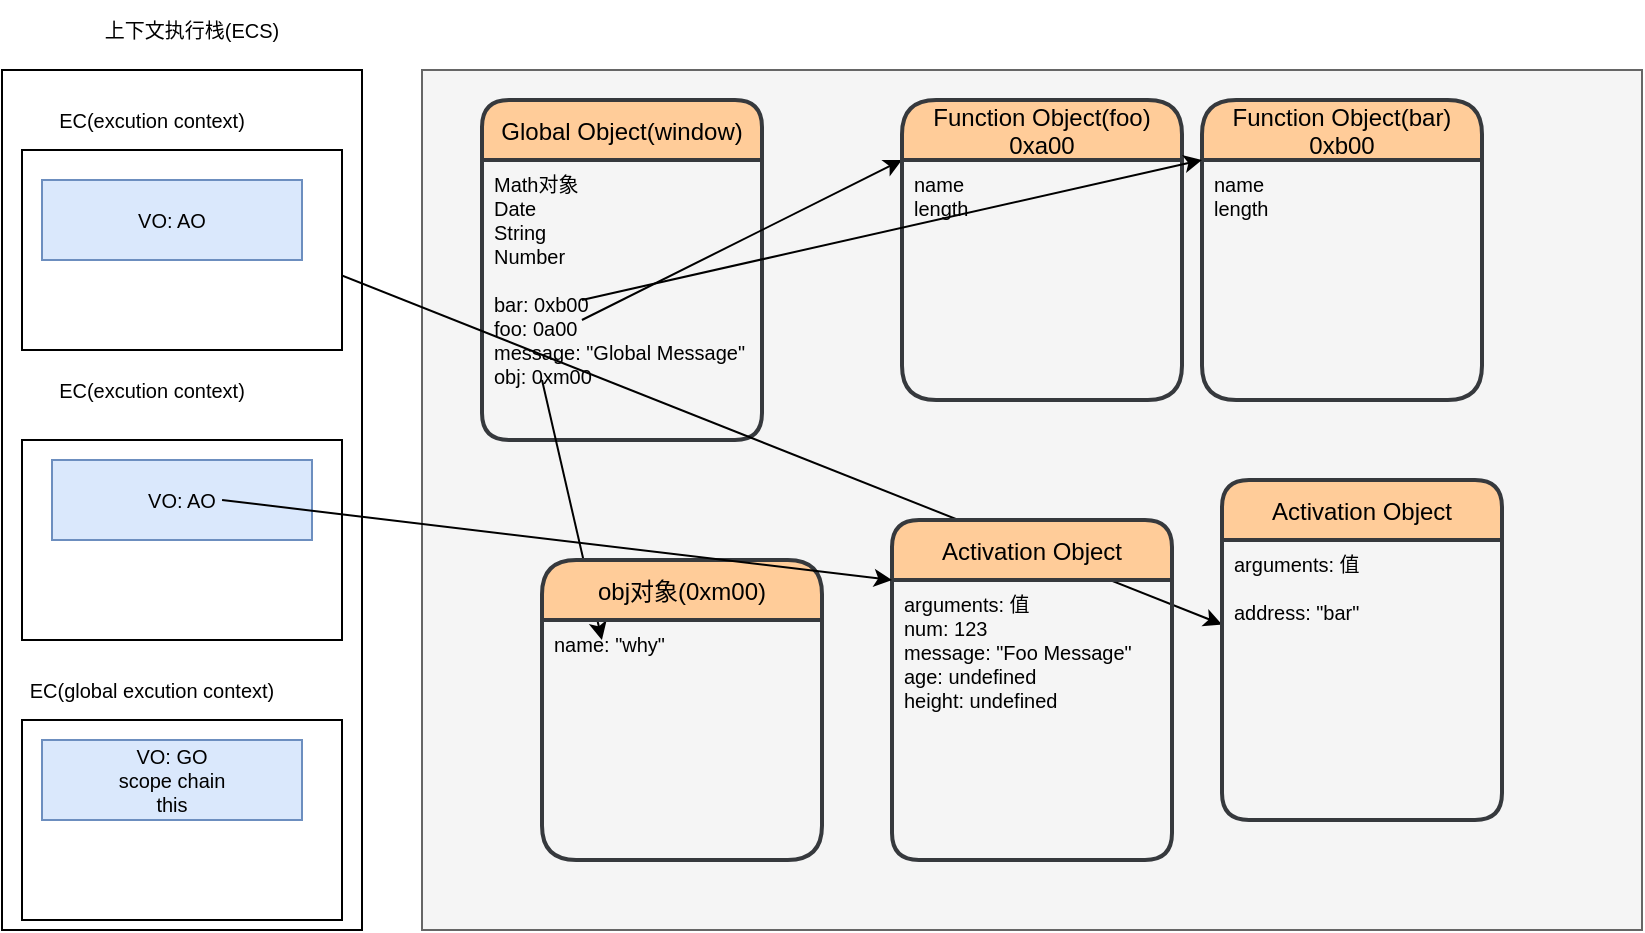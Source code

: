 <mxfile>
    <diagram id="uLGjIXd_daF9JAu25Qmv" name="全局代码执行">
        <mxGraphModel grid="1" gridSize="10" guides="1" tooltips="1" connect="1" arrows="1" page="1" fold="1" pageScale="1" pageWidth="827" pageHeight="1169" math="0" shadow="0">
            <root>
                <mxCell id="0"/>
                <mxCell id="1" parent="0"/>
                <mxCell id="2" value="" style="rounded=0;whiteSpace=wrap;html=1;" parent="1" vertex="1">
                    <mxGeometry x="40" y="155" width="180" height="430" as="geometry"/>
                </mxCell>
                <mxCell id="3" value="" style="rounded=0;whiteSpace=wrap;html=1;fillColor=#f5f5f5;strokeColor=#666666;fontColor=#333333;" parent="1" vertex="1">
                    <mxGeometry x="250" y="155" width="610" height="430" as="geometry"/>
                </mxCell>
                <mxCell id="14" value="Global Object(window)" style="swimlane;childLayout=stackLayout;horizontal=1;startSize=30;horizontalStack=0;rounded=1;fontSize=12;fontStyle=0;strokeWidth=2;resizeParent=0;resizeLast=1;shadow=0;dashed=0;align=center;fillColor=#ffcc99;strokeColor=#36393d;" parent="1" vertex="1">
                    <mxGeometry x="280" y="170" width="140" height="170" as="geometry"/>
                </mxCell>
                <mxCell id="gx-Rf4iDrjvpPQveqZZG-33" value="" style="endArrow=classic;html=1;fontSize=10;entryX=0;entryY=0;entryDx=0;entryDy=0;exitX=0.357;exitY=0.5;exitDx=0;exitDy=0;exitPerimeter=0;" edge="1" parent="14" target="20">
                    <mxGeometry width="50" height="50" relative="1" as="geometry">
                        <mxPoint x="49.98" y="110" as="sourcePoint"/>
                        <mxPoint x="360" y="40" as="targetPoint"/>
                    </mxGeometry>
                </mxCell>
                <mxCell id="gx-Rf4iDrjvpPQveqZZG-36" value="" style="endArrow=classic;html=1;fontSize=10;entryX=0.214;entryY=0.083;entryDx=0;entryDy=0;exitX=0.357;exitY=0.5;exitDx=0;exitDy=0;exitPerimeter=0;entryPerimeter=0;" edge="1" parent="14" target="gx-Rf4iDrjvpPQveqZZG-35">
                    <mxGeometry width="50" height="50" relative="1" as="geometry">
                        <mxPoint x="30" y="140" as="sourcePoint"/>
                        <mxPoint x="190.02" y="60" as="targetPoint"/>
                    </mxGeometry>
                </mxCell>
                <mxCell id="gx-Rf4iDrjvpPQveqZZG-54" value="" style="endArrow=classic;html=1;fontSize=10;exitX=0.357;exitY=0.5;exitDx=0;exitDy=0;exitPerimeter=0;" edge="1" parent="14" target="gx-Rf4iDrjvpPQveqZZG-49">
                    <mxGeometry width="50" height="50" relative="1" as="geometry">
                        <mxPoint x="-140.0" y="60" as="sourcePoint"/>
                        <mxPoint x="170.02" y="-10" as="targetPoint"/>
                    </mxGeometry>
                </mxCell>
                <mxCell id="15" value="Math对象&#10;Date&#10;String&#10;Number&#10;&#10;bar: 0xb00&#10;foo: 0a00&#10;message: &quot;Global Message&quot;&#10;obj: 0xm00" style="align=left;strokeColor=none;fillColor=none;spacingLeft=4;fontSize=10;verticalAlign=top;resizable=0;rotatable=0;part=1;" parent="14" vertex="1">
                    <mxGeometry y="30" width="140" height="140" as="geometry"/>
                </mxCell>
                <mxCell id="16" value="上下文执行栈(ECS)" style="text;html=1;strokeColor=none;fillColor=none;align=center;verticalAlign=middle;whiteSpace=wrap;rounded=0;fontSize=10;" parent="1" vertex="1">
                    <mxGeometry x="90" y="120" width="90" height="30" as="geometry"/>
                </mxCell>
                <mxCell id="17" value="" style="rounded=0;whiteSpace=wrap;html=1;fontSize=10;" parent="1" vertex="1">
                    <mxGeometry x="50" y="480" width="160" height="100" as="geometry"/>
                </mxCell>
                <mxCell id="18" value="EC(global excution context)" style="text;html=1;strokeColor=none;fillColor=none;align=center;verticalAlign=middle;whiteSpace=wrap;rounded=0;fontSize=10;" parent="1" vertex="1">
                    <mxGeometry x="50" y="450" width="130" height="30" as="geometry"/>
                </mxCell>
                <mxCell id="19" value="Function Object(foo)&#10;0xa00" style="swimlane;childLayout=stackLayout;horizontal=1;startSize=30;horizontalStack=0;rounded=1;fontSize=12;fontStyle=0;strokeWidth=2;resizeParent=0;resizeLast=1;shadow=0;dashed=0;align=center;fillColor=#ffcc99;strokeColor=#36393d;arcSize=19;" parent="1" vertex="1">
                    <mxGeometry x="490" y="170" width="140" height="150" as="geometry"/>
                </mxCell>
                <mxCell id="20" value="name&#10;length" style="align=left;strokeColor=none;fillColor=none;spacingLeft=4;fontSize=10;verticalAlign=top;resizable=0;rotatable=0;part=1;" parent="19" vertex="1">
                    <mxGeometry y="30" width="140" height="120" as="geometry"/>
                </mxCell>
                <mxCell id="22" value="VO: GO&lt;br&gt;scope chain&lt;br&gt;this" style="rounded=0;whiteSpace=wrap;html=1;fontSize=10;fillColor=#dae8fc;strokeColor=#6c8ebf;" parent="1" vertex="1">
                    <mxGeometry x="60" y="490" width="130" height="40" as="geometry"/>
                </mxCell>
                <mxCell id="gx-Rf4iDrjvpPQveqZZG-31" value="Function Object(bar)&#10;0xb00" style="swimlane;childLayout=stackLayout;horizontal=1;startSize=30;horizontalStack=0;rounded=1;fontSize=12;fontStyle=0;strokeWidth=2;resizeParent=0;resizeLast=1;shadow=0;dashed=0;align=center;fillColor=#ffcc99;strokeColor=#36393d;arcSize=19;" vertex="1" parent="1">
                    <mxGeometry x="640" y="170" width="140" height="150" as="geometry"/>
                </mxCell>
                <mxCell id="gx-Rf4iDrjvpPQveqZZG-32" value="name&#10;length" style="align=left;strokeColor=none;fillColor=none;spacingLeft=4;fontSize=10;verticalAlign=top;resizable=0;rotatable=0;part=1;" vertex="1" parent="gx-Rf4iDrjvpPQveqZZG-31">
                    <mxGeometry y="30" width="140" height="120" as="geometry"/>
                </mxCell>
                <mxCell id="21" value="" style="endArrow=classic;html=1;fontSize=10;entryX=0;entryY=0;entryDx=0;entryDy=0;exitX=0.357;exitY=0.5;exitDx=0;exitDy=0;exitPerimeter=0;" parent="1" target="gx-Rf4iDrjvpPQveqZZG-32" edge="1" source="15">
                    <mxGeometry width="50" height="50" relative="1" as="geometry">
                        <mxPoint x="330" y="320" as="sourcePoint"/>
                        <mxPoint x="380" y="280" as="targetPoint"/>
                    </mxGeometry>
                </mxCell>
                <mxCell id="gx-Rf4iDrjvpPQveqZZG-34" value="obj对象(0xm00)" style="swimlane;childLayout=stackLayout;horizontal=1;startSize=30;horizontalStack=0;rounded=1;fontSize=12;fontStyle=0;strokeWidth=2;resizeParent=0;resizeLast=1;shadow=0;dashed=0;align=center;fillColor=#ffcc99;strokeColor=#36393d;arcSize=19;" vertex="1" parent="1">
                    <mxGeometry x="310" y="400" width="140" height="150" as="geometry"/>
                </mxCell>
                <mxCell id="gx-Rf4iDrjvpPQveqZZG-35" value="name: &quot;why&quot;" style="align=left;strokeColor=none;fillColor=none;spacingLeft=4;fontSize=10;verticalAlign=top;resizable=0;rotatable=0;part=1;" vertex="1" parent="gx-Rf4iDrjvpPQveqZZG-34">
                    <mxGeometry y="30" width="140" height="120" as="geometry"/>
                </mxCell>
                <mxCell id="gx-Rf4iDrjvpPQveqZZG-37" value="" style="rounded=0;whiteSpace=wrap;html=1;fontSize=10;" vertex="1" parent="1">
                    <mxGeometry x="50" y="340" width="160" height="100" as="geometry"/>
                </mxCell>
                <mxCell id="gx-Rf4iDrjvpPQveqZZG-38" value="EC(excution context)" style="text;html=1;strokeColor=none;fillColor=none;align=center;verticalAlign=middle;whiteSpace=wrap;rounded=0;fontSize=10;" vertex="1" parent="1">
                    <mxGeometry x="50" y="300" width="130" height="30" as="geometry"/>
                </mxCell>
                <mxCell id="gx-Rf4iDrjvpPQveqZZG-39" value="VO: AO" style="rounded=0;whiteSpace=wrap;html=1;fontSize=10;fillColor=#dae8fc;strokeColor=#6c8ebf;" vertex="1" parent="1">
                    <mxGeometry x="65" y="350" width="130" height="40" as="geometry"/>
                </mxCell>
                <mxCell id="gx-Rf4iDrjvpPQveqZZG-40" value="Activation Object" style="swimlane;childLayout=stackLayout;horizontal=1;startSize=30;horizontalStack=0;rounded=1;fontSize=12;fontStyle=0;strokeWidth=2;resizeParent=0;resizeLast=1;shadow=0;dashed=0;align=center;fillColor=#ffcc99;strokeColor=#36393d;" vertex="1" parent="1">
                    <mxGeometry x="485" y="380" width="140" height="170" as="geometry"/>
                </mxCell>
                <mxCell id="gx-Rf4iDrjvpPQveqZZG-43" value="arguments: 值&#10;num: 123&#10;message: &quot;Foo Message&quot;&#10;age: undefined&#10;height: undefined" style="align=left;strokeColor=none;fillColor=none;spacingLeft=4;fontSize=10;verticalAlign=top;resizable=0;rotatable=0;part=1;" vertex="1" parent="gx-Rf4iDrjvpPQveqZZG-40">
                    <mxGeometry y="30" width="140" height="140" as="geometry"/>
                </mxCell>
                <mxCell id="gx-Rf4iDrjvpPQveqZZG-45" value="" style="rounded=0;whiteSpace=wrap;html=1;fontSize=10;" vertex="1" parent="1">
                    <mxGeometry x="50" y="195" width="160" height="100" as="geometry"/>
                </mxCell>
                <mxCell id="gx-Rf4iDrjvpPQveqZZG-46" value="EC(excution context)" style="text;html=1;strokeColor=none;fillColor=none;align=center;verticalAlign=middle;whiteSpace=wrap;rounded=0;fontSize=10;" vertex="1" parent="1">
                    <mxGeometry x="50" y="165" width="130" height="30" as="geometry"/>
                </mxCell>
                <mxCell id="gx-Rf4iDrjvpPQveqZZG-47" value="VO: AO" style="rounded=0;whiteSpace=wrap;html=1;fontSize=10;fillColor=#dae8fc;strokeColor=#6c8ebf;" vertex="1" parent="1">
                    <mxGeometry x="60" y="210" width="130" height="40" as="geometry"/>
                </mxCell>
                <mxCell id="gx-Rf4iDrjvpPQveqZZG-48" value="Activation Object" style="swimlane;childLayout=stackLayout;horizontal=1;startSize=30;horizontalStack=0;rounded=1;fontSize=12;fontStyle=0;strokeWidth=2;resizeParent=0;resizeLast=1;shadow=0;dashed=0;align=center;fillColor=#ffcc99;strokeColor=#36393d;" vertex="1" parent="1">
                    <mxGeometry x="650" y="360" width="140" height="170" as="geometry"/>
                </mxCell>
                <mxCell id="gx-Rf4iDrjvpPQveqZZG-49" value="arguments: 值&#10;&#10;address: &quot;bar&quot;" style="align=left;strokeColor=none;fillColor=none;spacingLeft=4;fontSize=10;verticalAlign=top;resizable=0;rotatable=0;part=1;" vertex="1" parent="gx-Rf4iDrjvpPQveqZZG-48">
                    <mxGeometry y="30" width="140" height="140" as="geometry"/>
                </mxCell>
                <mxCell id="gx-Rf4iDrjvpPQveqZZG-55" value="" style="endArrow=classic;html=1;fontSize=10;entryX=0;entryY=0;entryDx=0;entryDy=0;exitX=0.357;exitY=0.5;exitDx=0;exitDy=0;exitPerimeter=0;" edge="1" parent="1" target="gx-Rf4iDrjvpPQveqZZG-43">
                    <mxGeometry width="50" height="50" relative="1" as="geometry">
                        <mxPoint x="150.04" y="370" as="sourcePoint"/>
                        <mxPoint x="180.0" y="499.96" as="targetPoint"/>
                    </mxGeometry>
                </mxCell>
            </root>
        </mxGraphModel>
    </diagram>
    <diagram name="foo和bar函数执行" id="1zf7SEPcBzML20oVZ_WB">
        <mxGraphModel dx="786" dy="461" grid="1" gridSize="10" guides="1" tooltips="1" connect="1" arrows="1" fold="1" page="1" pageScale="1" pageWidth="827" pageHeight="1169" math="0" shadow="0">
            <root>
                <mxCell id="4qwB7G85vzSFg2tmPYYj-0"/>
                <mxCell id="4qwB7G85vzSFg2tmPYYj-1" parent="4qwB7G85vzSFg2tmPYYj-0"/>
                <mxCell id="4qwB7G85vzSFg2tmPYYj-2" value="" style="rounded=0;whiteSpace=wrap;html=1;" vertex="1" parent="4qwB7G85vzSFg2tmPYYj-1">
                    <mxGeometry x="40" y="155" width="180" height="430" as="geometry"/>
                </mxCell>
                <mxCell id="4qwB7G85vzSFg2tmPYYj-3" value="" style="rounded=0;whiteSpace=wrap;html=1;fillColor=#f5f5f5;strokeColor=#666666;fontColor=#333333;" vertex="1" parent="4qwB7G85vzSFg2tmPYYj-1">
                    <mxGeometry x="250" y="155" width="610" height="430" as="geometry"/>
                </mxCell>
                <mxCell id="4qwB7G85vzSFg2tmPYYj-4" value="Global Object(window)" style="swimlane;childLayout=stackLayout;horizontal=1;startSize=30;horizontalStack=0;rounded=1;fontSize=12;fontStyle=0;strokeWidth=2;resizeParent=0;resizeLast=1;shadow=0;dashed=0;align=center;fillColor=#ffcc99;strokeColor=#36393d;" vertex="1" parent="4qwB7G85vzSFg2tmPYYj-1">
                    <mxGeometry x="280" y="170" width="140" height="170" as="geometry"/>
                </mxCell>
                <mxCell id="4qwB7G85vzSFg2tmPYYj-5" value="" style="endArrow=classic;html=1;fontSize=10;entryX=0;entryY=0;entryDx=0;entryDy=0;exitX=0.357;exitY=0.5;exitDx=0;exitDy=0;exitPerimeter=0;" edge="1" parent="4qwB7G85vzSFg2tmPYYj-4" target="4qwB7G85vzSFg2tmPYYj-13">
                    <mxGeometry width="50" height="50" relative="1" as="geometry">
                        <mxPoint x="49.98" y="110" as="sourcePoint"/>
                        <mxPoint x="360" y="40" as="targetPoint"/>
                    </mxGeometry>
                </mxCell>
                <mxCell id="4qwB7G85vzSFg2tmPYYj-6" value="" style="endArrow=classic;html=1;fontSize=10;entryX=0.214;entryY=0.083;entryDx=0;entryDy=0;exitX=0.357;exitY=0.5;exitDx=0;exitDy=0;exitPerimeter=0;entryPerimeter=0;" edge="1" parent="4qwB7G85vzSFg2tmPYYj-4" target="4qwB7G85vzSFg2tmPYYj-19">
                    <mxGeometry width="50" height="50" relative="1" as="geometry">
                        <mxPoint x="30" y="140" as="sourcePoint"/>
                        <mxPoint x="190.02" y="60" as="targetPoint"/>
                    </mxGeometry>
                </mxCell>
                <mxCell id="4qwB7G85vzSFg2tmPYYj-7" value="" style="endArrow=classic;html=1;fontSize=10;exitX=0.357;exitY=0.5;exitDx=0;exitDy=0;exitPerimeter=0;" edge="1" parent="4qwB7G85vzSFg2tmPYYj-4" target="4qwB7G85vzSFg2tmPYYj-29">
                    <mxGeometry width="50" height="50" relative="1" as="geometry">
                        <mxPoint x="-140.0" y="60" as="sourcePoint"/>
                        <mxPoint x="170.02" y="-10" as="targetPoint"/>
                    </mxGeometry>
                </mxCell>
                <mxCell id="4qwB7G85vzSFg2tmPYYj-8" value="Math对象&#10;Date&#10;String&#10;Number&#10;&#10;bar: 0xb00&#10;foo: 0a00&#10;message: &quot;Global Message&quot;&#10;obj: 0xm00" style="align=left;strokeColor=none;fillColor=none;spacingLeft=4;fontSize=10;verticalAlign=top;resizable=0;rotatable=0;part=1;" vertex="1" parent="4qwB7G85vzSFg2tmPYYj-4">
                    <mxGeometry y="30" width="140" height="140" as="geometry"/>
                </mxCell>
                <mxCell id="4qwB7G85vzSFg2tmPYYj-9" value="上下文执行栈(ECS)" style="text;html=1;strokeColor=none;fillColor=none;align=center;verticalAlign=middle;whiteSpace=wrap;rounded=0;fontSize=10;" vertex="1" parent="4qwB7G85vzSFg2tmPYYj-1">
                    <mxGeometry x="90" y="120" width="90" height="30" as="geometry"/>
                </mxCell>
                <mxCell id="4qwB7G85vzSFg2tmPYYj-10" value="" style="rounded=0;whiteSpace=wrap;html=1;fontSize=10;" vertex="1" parent="4qwB7G85vzSFg2tmPYYj-1">
                    <mxGeometry x="50" y="480" width="160" height="100" as="geometry"/>
                </mxCell>
                <mxCell id="4qwB7G85vzSFg2tmPYYj-11" value="EC(global excution context)" style="text;html=1;strokeColor=none;fillColor=none;align=center;verticalAlign=middle;whiteSpace=wrap;rounded=0;fontSize=10;" vertex="1" parent="4qwB7G85vzSFg2tmPYYj-1">
                    <mxGeometry x="50" y="450" width="130" height="30" as="geometry"/>
                </mxCell>
                <mxCell id="4qwB7G85vzSFg2tmPYYj-12" value="Function Object(foo)&#10;0xa00" style="swimlane;childLayout=stackLayout;horizontal=1;startSize=30;horizontalStack=0;rounded=1;fontSize=12;fontStyle=0;strokeWidth=2;resizeParent=0;resizeLast=1;shadow=0;dashed=0;align=center;fillColor=#ffcc99;strokeColor=#36393d;arcSize=19;" vertex="1" parent="4qwB7G85vzSFg2tmPYYj-1">
                    <mxGeometry x="490" y="170" width="140" height="150" as="geometry"/>
                </mxCell>
                <mxCell id="4qwB7G85vzSFg2tmPYYj-13" value="name&#10;length" style="align=left;strokeColor=none;fillColor=none;spacingLeft=4;fontSize=10;verticalAlign=top;resizable=0;rotatable=0;part=1;" vertex="1" parent="4qwB7G85vzSFg2tmPYYj-12">
                    <mxGeometry y="30" width="140" height="120" as="geometry"/>
                </mxCell>
                <mxCell id="4qwB7G85vzSFg2tmPYYj-14" value="VO: GO&lt;br&gt;scope chain&lt;br&gt;this" style="rounded=0;whiteSpace=wrap;html=1;fontSize=10;fillColor=#dae8fc;strokeColor=#6c8ebf;" vertex="1" parent="4qwB7G85vzSFg2tmPYYj-1">
                    <mxGeometry x="60" y="490" width="130" height="40" as="geometry"/>
                </mxCell>
                <mxCell id="4qwB7G85vzSFg2tmPYYj-15" value="Function Object(bar)&#10;0xb00" style="swimlane;childLayout=stackLayout;horizontal=1;startSize=30;horizontalStack=0;rounded=1;fontSize=12;fontStyle=0;strokeWidth=2;resizeParent=0;resizeLast=1;shadow=0;dashed=0;align=center;fillColor=#ffcc99;strokeColor=#36393d;arcSize=19;" vertex="1" parent="4qwB7G85vzSFg2tmPYYj-1">
                    <mxGeometry x="640" y="170" width="140" height="150" as="geometry"/>
                </mxCell>
                <mxCell id="4qwB7G85vzSFg2tmPYYj-16" value="name&#10;length" style="align=left;strokeColor=none;fillColor=none;spacingLeft=4;fontSize=10;verticalAlign=top;resizable=0;rotatable=0;part=1;" vertex="1" parent="4qwB7G85vzSFg2tmPYYj-15">
                    <mxGeometry y="30" width="140" height="120" as="geometry"/>
                </mxCell>
                <mxCell id="4qwB7G85vzSFg2tmPYYj-17" value="" style="endArrow=classic;html=1;fontSize=10;entryX=0;entryY=0;entryDx=0;entryDy=0;exitX=0.357;exitY=0.5;exitDx=0;exitDy=0;exitPerimeter=0;" edge="1" parent="4qwB7G85vzSFg2tmPYYj-1" source="4qwB7G85vzSFg2tmPYYj-8" target="4qwB7G85vzSFg2tmPYYj-16">
                    <mxGeometry width="50" height="50" relative="1" as="geometry">
                        <mxPoint x="330" y="320" as="sourcePoint"/>
                        <mxPoint x="380" y="280" as="targetPoint"/>
                    </mxGeometry>
                </mxCell>
                <mxCell id="4qwB7G85vzSFg2tmPYYj-18" value="obj对象(0xm00)" style="swimlane;childLayout=stackLayout;horizontal=1;startSize=30;horizontalStack=0;rounded=1;fontSize=12;fontStyle=0;strokeWidth=2;resizeParent=0;resizeLast=1;shadow=0;dashed=0;align=center;fillColor=#ffcc99;strokeColor=#36393d;arcSize=19;" vertex="1" parent="4qwB7G85vzSFg2tmPYYj-1">
                    <mxGeometry x="310" y="400" width="140" height="150" as="geometry"/>
                </mxCell>
                <mxCell id="4qwB7G85vzSFg2tmPYYj-19" value="name: &quot;why&quot;" style="align=left;strokeColor=none;fillColor=none;spacingLeft=4;fontSize=10;verticalAlign=top;resizable=0;rotatable=0;part=1;" vertex="1" parent="4qwB7G85vzSFg2tmPYYj-18">
                    <mxGeometry y="30" width="140" height="120" as="geometry"/>
                </mxCell>
                <mxCell id="4qwB7G85vzSFg2tmPYYj-20" value="" style="rounded=0;whiteSpace=wrap;html=1;fontSize=10;" vertex="1" parent="4qwB7G85vzSFg2tmPYYj-1">
                    <mxGeometry x="50" y="340" width="160" height="100" as="geometry"/>
                </mxCell>
                <mxCell id="4qwB7G85vzSFg2tmPYYj-21" value="EC(excution context)" style="text;html=1;strokeColor=none;fillColor=none;align=center;verticalAlign=middle;whiteSpace=wrap;rounded=0;fontSize=10;" vertex="1" parent="4qwB7G85vzSFg2tmPYYj-1">
                    <mxGeometry x="50" y="300" width="130" height="30" as="geometry"/>
                </mxCell>
                <mxCell id="4qwB7G85vzSFg2tmPYYj-22" value="VO: AO" style="rounded=0;whiteSpace=wrap;html=1;fontSize=10;fillColor=#dae8fc;strokeColor=#6c8ebf;" vertex="1" parent="4qwB7G85vzSFg2tmPYYj-1">
                    <mxGeometry x="65" y="350" width="130" height="40" as="geometry"/>
                </mxCell>
                <mxCell id="4qwB7G85vzSFg2tmPYYj-23" value="Activation Object" style="swimlane;childLayout=stackLayout;horizontal=1;startSize=30;horizontalStack=0;rounded=1;fontSize=12;fontStyle=0;strokeWidth=2;resizeParent=0;resizeLast=1;shadow=0;dashed=0;align=center;fillColor=#ffcc99;strokeColor=#36393d;" vertex="1" parent="4qwB7G85vzSFg2tmPYYj-1">
                    <mxGeometry x="485" y="380" width="140" height="170" as="geometry"/>
                </mxCell>
                <mxCell id="4qwB7G85vzSFg2tmPYYj-24" value="arguments: 值&#10;num: 123&#10;message: &quot;Foo Message&quot;&#10;age: undefined&#10;height: undefined" style="align=left;strokeColor=none;fillColor=none;spacingLeft=4;fontSize=10;verticalAlign=top;resizable=0;rotatable=0;part=1;" vertex="1" parent="4qwB7G85vzSFg2tmPYYj-23">
                    <mxGeometry y="30" width="140" height="140" as="geometry"/>
                </mxCell>
                <mxCell id="4qwB7G85vzSFg2tmPYYj-25" value="" style="rounded=0;whiteSpace=wrap;html=1;fontSize=10;" vertex="1" parent="4qwB7G85vzSFg2tmPYYj-1">
                    <mxGeometry x="50" y="195" width="160" height="100" as="geometry"/>
                </mxCell>
                <mxCell id="4qwB7G85vzSFg2tmPYYj-26" value="EC(excution context)" style="text;html=1;strokeColor=none;fillColor=none;align=center;verticalAlign=middle;whiteSpace=wrap;rounded=0;fontSize=10;" vertex="1" parent="4qwB7G85vzSFg2tmPYYj-1">
                    <mxGeometry x="50" y="165" width="130" height="30" as="geometry"/>
                </mxCell>
                <mxCell id="4qwB7G85vzSFg2tmPYYj-27" value="VO: AO" style="rounded=0;whiteSpace=wrap;html=1;fontSize=10;fillColor=#dae8fc;strokeColor=#6c8ebf;" vertex="1" parent="4qwB7G85vzSFg2tmPYYj-1">
                    <mxGeometry x="60" y="210" width="130" height="40" as="geometry"/>
                </mxCell>
                <mxCell id="4qwB7G85vzSFg2tmPYYj-28" value="Activation Object" style="swimlane;childLayout=stackLayout;horizontal=1;startSize=30;horizontalStack=0;rounded=1;fontSize=12;fontStyle=0;strokeWidth=2;resizeParent=0;resizeLast=1;shadow=0;dashed=0;align=center;fillColor=#ffcc99;strokeColor=#36393d;" vertex="1" parent="4qwB7G85vzSFg2tmPYYj-1">
                    <mxGeometry x="650" y="360" width="140" height="170" as="geometry"/>
                </mxCell>
                <mxCell id="4qwB7G85vzSFg2tmPYYj-29" value="arguments: 值&#10;&#10;address: &quot;bar&quot;" style="align=left;strokeColor=none;fillColor=none;spacingLeft=4;fontSize=10;verticalAlign=top;resizable=0;rotatable=0;part=1;" vertex="1" parent="4qwB7G85vzSFg2tmPYYj-28">
                    <mxGeometry y="30" width="140" height="140" as="geometry"/>
                </mxCell>
                <mxCell id="4qwB7G85vzSFg2tmPYYj-30" value="" style="endArrow=classic;html=1;fontSize=10;entryX=0;entryY=0;entryDx=0;entryDy=0;exitX=0.357;exitY=0.5;exitDx=0;exitDy=0;exitPerimeter=0;" edge="1" parent="4qwB7G85vzSFg2tmPYYj-1" target="4qwB7G85vzSFg2tmPYYj-24">
                    <mxGeometry width="50" height="50" relative="1" as="geometry">
                        <mxPoint x="150.04" y="370" as="sourcePoint"/>
                        <mxPoint x="180.0" y="499.96" as="targetPoint"/>
                    </mxGeometry>
                </mxCell>
            </root>
        </mxGraphModel>
    </diagram>
    <diagram name="bar函数执行完毕" id="uS76LM7H7MicLq6arv8R">
        <mxGraphModel dx="786" dy="461" grid="1" gridSize="10" guides="1" tooltips="1" connect="1" arrows="1" fold="1" page="1" pageScale="1" pageWidth="827" pageHeight="1169" math="0" shadow="0">
            <root>
                <mxCell id="sPTVmAW_NPI4J9hnepfP-0"/>
                <mxCell id="sPTVmAW_NPI4J9hnepfP-1" parent="sPTVmAW_NPI4J9hnepfP-0"/>
                <mxCell id="sPTVmAW_NPI4J9hnepfP-2" value="" style="rounded=0;whiteSpace=wrap;html=1;" vertex="1" parent="sPTVmAW_NPI4J9hnepfP-1">
                    <mxGeometry x="40" y="155" width="180" height="430" as="geometry"/>
                </mxCell>
                <mxCell id="sPTVmAW_NPI4J9hnepfP-3" value="" style="rounded=0;whiteSpace=wrap;html=1;fillColor=#f5f5f5;strokeColor=#666666;fontColor=#333333;" vertex="1" parent="sPTVmAW_NPI4J9hnepfP-1">
                    <mxGeometry x="250" y="155" width="610" height="430" as="geometry"/>
                </mxCell>
                <mxCell id="sPTVmAW_NPI4J9hnepfP-4" value="Global Object(window)" style="swimlane;childLayout=stackLayout;horizontal=1;startSize=30;horizontalStack=0;rounded=1;fontSize=12;fontStyle=0;strokeWidth=2;resizeParent=0;resizeLast=1;shadow=0;dashed=0;align=center;fillColor=#ffcc99;strokeColor=#36393d;" vertex="1" parent="sPTVmAW_NPI4J9hnepfP-1">
                    <mxGeometry x="280" y="170" width="140" height="170" as="geometry"/>
                </mxCell>
                <mxCell id="sPTVmAW_NPI4J9hnepfP-5" value="" style="endArrow=classic;html=1;fontSize=10;entryX=0;entryY=0;entryDx=0;entryDy=0;exitX=0.357;exitY=0.5;exitDx=0;exitDy=0;exitPerimeter=0;" edge="1" parent="sPTVmAW_NPI4J9hnepfP-4" target="sPTVmAW_NPI4J9hnepfP-13">
                    <mxGeometry width="50" height="50" relative="1" as="geometry">
                        <mxPoint x="49.98" y="110" as="sourcePoint"/>
                        <mxPoint x="360" y="40" as="targetPoint"/>
                    </mxGeometry>
                </mxCell>
                <mxCell id="sPTVmAW_NPI4J9hnepfP-6" value="" style="endArrow=classic;html=1;fontSize=10;entryX=0.214;entryY=0.083;entryDx=0;entryDy=0;exitX=0.357;exitY=0.5;exitDx=0;exitDy=0;exitPerimeter=0;entryPerimeter=0;" edge="1" parent="sPTVmAW_NPI4J9hnepfP-4" target="sPTVmAW_NPI4J9hnepfP-19">
                    <mxGeometry width="50" height="50" relative="1" as="geometry">
                        <mxPoint x="30" y="140" as="sourcePoint"/>
                        <mxPoint x="190.02" y="60" as="targetPoint"/>
                    </mxGeometry>
                </mxCell>
                <mxCell id="sPTVmAW_NPI4J9hnepfP-8" value="Math对象&#10;Date&#10;String&#10;Number&#10;&#10;bar: 0xb00&#10;foo: 0a00&#10;message: &quot;Global Message&quot;&#10;obj: 0xm00" style="align=left;strokeColor=none;fillColor=none;spacingLeft=4;fontSize=10;verticalAlign=top;resizable=0;rotatable=0;part=1;" vertex="1" parent="sPTVmAW_NPI4J9hnepfP-4">
                    <mxGeometry y="30" width="140" height="140" as="geometry"/>
                </mxCell>
                <mxCell id="sPTVmAW_NPI4J9hnepfP-9" value="上下文执行栈(ECS)" style="text;html=1;strokeColor=none;fillColor=none;align=center;verticalAlign=middle;whiteSpace=wrap;rounded=0;fontSize=10;" vertex="1" parent="sPTVmAW_NPI4J9hnepfP-1">
                    <mxGeometry x="90" y="120" width="90" height="30" as="geometry"/>
                </mxCell>
                <mxCell id="sPTVmAW_NPI4J9hnepfP-10" value="" style="rounded=0;whiteSpace=wrap;html=1;fontSize=10;" vertex="1" parent="sPTVmAW_NPI4J9hnepfP-1">
                    <mxGeometry x="50" y="480" width="160" height="100" as="geometry"/>
                </mxCell>
                <mxCell id="sPTVmAW_NPI4J9hnepfP-11" value="EC(global excution context)" style="text;html=1;strokeColor=none;fillColor=none;align=center;verticalAlign=middle;whiteSpace=wrap;rounded=0;fontSize=10;" vertex="1" parent="sPTVmAW_NPI4J9hnepfP-1">
                    <mxGeometry x="50" y="450" width="130" height="30" as="geometry"/>
                </mxCell>
                <mxCell id="sPTVmAW_NPI4J9hnepfP-12" value="Function Object(foo)&#10;0xa00" style="swimlane;childLayout=stackLayout;horizontal=1;startSize=30;horizontalStack=0;rounded=1;fontSize=12;fontStyle=0;strokeWidth=2;resizeParent=0;resizeLast=1;shadow=0;dashed=0;align=center;fillColor=#ffcc99;strokeColor=#36393d;arcSize=19;" vertex="1" parent="sPTVmAW_NPI4J9hnepfP-1">
                    <mxGeometry x="490" y="170" width="140" height="150" as="geometry"/>
                </mxCell>
                <mxCell id="sPTVmAW_NPI4J9hnepfP-13" value="name&#10;length" style="align=left;strokeColor=none;fillColor=none;spacingLeft=4;fontSize=10;verticalAlign=top;resizable=0;rotatable=0;part=1;" vertex="1" parent="sPTVmAW_NPI4J9hnepfP-12">
                    <mxGeometry y="30" width="140" height="120" as="geometry"/>
                </mxCell>
                <mxCell id="sPTVmAW_NPI4J9hnepfP-14" value="VO: GO&lt;br&gt;scope chain&lt;br&gt;this" style="rounded=0;whiteSpace=wrap;html=1;fontSize=10;fillColor=#dae8fc;strokeColor=#6c8ebf;" vertex="1" parent="sPTVmAW_NPI4J9hnepfP-1">
                    <mxGeometry x="60" y="490" width="130" height="40" as="geometry"/>
                </mxCell>
                <mxCell id="sPTVmAW_NPI4J9hnepfP-15" value="Function Object(bar)&#10;0xb00" style="swimlane;childLayout=stackLayout;horizontal=1;startSize=30;horizontalStack=0;rounded=1;fontSize=12;fontStyle=0;strokeWidth=2;resizeParent=0;resizeLast=1;shadow=0;dashed=0;align=center;fillColor=#ffcc99;strokeColor=#36393d;arcSize=19;" vertex="1" parent="sPTVmAW_NPI4J9hnepfP-1">
                    <mxGeometry x="640" y="170" width="140" height="150" as="geometry"/>
                </mxCell>
                <mxCell id="sPTVmAW_NPI4J9hnepfP-16" value="name&#10;length" style="align=left;strokeColor=none;fillColor=none;spacingLeft=4;fontSize=10;verticalAlign=top;resizable=0;rotatable=0;part=1;" vertex="1" parent="sPTVmAW_NPI4J9hnepfP-15">
                    <mxGeometry y="30" width="140" height="120" as="geometry"/>
                </mxCell>
                <mxCell id="sPTVmAW_NPI4J9hnepfP-17" value="" style="endArrow=classic;html=1;fontSize=10;entryX=0;entryY=0;entryDx=0;entryDy=0;exitX=0.357;exitY=0.5;exitDx=0;exitDy=0;exitPerimeter=0;" edge="1" parent="sPTVmAW_NPI4J9hnepfP-1" source="sPTVmAW_NPI4J9hnepfP-8" target="sPTVmAW_NPI4J9hnepfP-16">
                    <mxGeometry width="50" height="50" relative="1" as="geometry">
                        <mxPoint x="330" y="320" as="sourcePoint"/>
                        <mxPoint x="380" y="280" as="targetPoint"/>
                    </mxGeometry>
                </mxCell>
                <mxCell id="sPTVmAW_NPI4J9hnepfP-18" value="obj对象(0xm00)" style="swimlane;childLayout=stackLayout;horizontal=1;startSize=30;horizontalStack=0;rounded=1;fontSize=12;fontStyle=0;strokeWidth=2;resizeParent=0;resizeLast=1;shadow=0;dashed=0;align=center;fillColor=#ffcc99;strokeColor=#36393d;arcSize=19;" vertex="1" parent="sPTVmAW_NPI4J9hnepfP-1">
                    <mxGeometry x="310" y="400" width="140" height="150" as="geometry"/>
                </mxCell>
                <mxCell id="sPTVmAW_NPI4J9hnepfP-19" value="name: &quot;why&quot;" style="align=left;strokeColor=none;fillColor=none;spacingLeft=4;fontSize=10;verticalAlign=top;resizable=0;rotatable=0;part=1;" vertex="1" parent="sPTVmAW_NPI4J9hnepfP-18">
                    <mxGeometry y="30" width="140" height="120" as="geometry"/>
                </mxCell>
                <mxCell id="sPTVmAW_NPI4J9hnepfP-20" value="" style="rounded=0;whiteSpace=wrap;html=1;fontSize=10;" vertex="1" parent="sPTVmAW_NPI4J9hnepfP-1">
                    <mxGeometry x="50" y="340" width="160" height="100" as="geometry"/>
                </mxCell>
                <mxCell id="sPTVmAW_NPI4J9hnepfP-21" value="EC(foo excution context)" style="text;html=1;strokeColor=none;fillColor=none;align=center;verticalAlign=middle;whiteSpace=wrap;rounded=0;fontSize=10;" vertex="1" parent="sPTVmAW_NPI4J9hnepfP-1">
                    <mxGeometry x="50" y="300" width="130" height="30" as="geometry"/>
                </mxCell>
                <mxCell id="sPTVmAW_NPI4J9hnepfP-22" value="VO: AO" style="rounded=0;whiteSpace=wrap;html=1;fontSize=10;fillColor=#dae8fc;strokeColor=#6c8ebf;" vertex="1" parent="sPTVmAW_NPI4J9hnepfP-1">
                    <mxGeometry x="65" y="350" width="130" height="40" as="geometry"/>
                </mxCell>
                <mxCell id="sPTVmAW_NPI4J9hnepfP-23" value="Activation Object" style="swimlane;childLayout=stackLayout;horizontal=1;startSize=30;horizontalStack=0;rounded=1;fontSize=12;fontStyle=0;strokeWidth=2;resizeParent=0;resizeLast=1;shadow=0;dashed=0;align=center;fillColor=#ffcc99;strokeColor=#36393d;" vertex="1" parent="sPTVmAW_NPI4J9hnepfP-1">
                    <mxGeometry x="485" y="380" width="140" height="170" as="geometry"/>
                </mxCell>
                <mxCell id="sPTVmAW_NPI4J9hnepfP-24" value="arguments: 值&#10;num: 123&#10;message: &quot;Foo Message&quot;&#10;age: 18&#10;height: 1.88" style="align=left;strokeColor=none;fillColor=none;spacingLeft=4;fontSize=10;verticalAlign=top;resizable=0;rotatable=0;part=1;" vertex="1" parent="sPTVmAW_NPI4J9hnepfP-23">
                    <mxGeometry y="30" width="140" height="140" as="geometry"/>
                </mxCell>
                <mxCell id="sPTVmAW_NPI4J9hnepfP-28" value="Activation Object" style="swimlane;childLayout=stackLayout;horizontal=1;startSize=30;horizontalStack=0;rounded=1;fontSize=12;fontStyle=0;strokeWidth=2;resizeParent=0;resizeLast=1;shadow=0;dashed=0;align=center;fillColor=#ffcc99;strokeColor=#36393d;" vertex="1" parent="sPTVmAW_NPI4J9hnepfP-1">
                    <mxGeometry x="650" y="360" width="140" height="170" as="geometry"/>
                </mxCell>
                <mxCell id="sPTVmAW_NPI4J9hnepfP-29" value="arguments: 值&#10;&#10;address: &quot;bar&quot;" style="align=left;strokeColor=none;fillColor=none;spacingLeft=4;fontSize=10;verticalAlign=top;resizable=0;rotatable=0;part=1;" vertex="1" parent="sPTVmAW_NPI4J9hnepfP-28">
                    <mxGeometry y="30" width="140" height="140" as="geometry"/>
                </mxCell>
                <mxCell id="sPTVmAW_NPI4J9hnepfP-30" value="" style="endArrow=classic;html=1;fontSize=10;entryX=0;entryY=0;entryDx=0;entryDy=0;exitX=0.357;exitY=0.5;exitDx=0;exitDy=0;exitPerimeter=0;" edge="1" parent="sPTVmAW_NPI4J9hnepfP-1" target="sPTVmAW_NPI4J9hnepfP-24">
                    <mxGeometry width="50" height="50" relative="1" as="geometry">
                        <mxPoint x="150.04" y="370" as="sourcePoint"/>
                        <mxPoint x="180.0" y="499.96" as="targetPoint"/>
                    </mxGeometry>
                </mxCell>
            </root>
        </mxGraphModel>
    </diagram>
    <diagram name="foo函数执行完毕" id="dYVV6i_eIkaPwDrnvZEN">
        <mxGraphModel dx="786" dy="461" grid="1" gridSize="10" guides="1" tooltips="1" connect="1" arrows="1" fold="1" page="1" pageScale="1" pageWidth="827" pageHeight="1169" math="0" shadow="0">
            <root>
                <mxCell id="038tPi5hIB5sGGSexOw8-0"/>
                <mxCell id="038tPi5hIB5sGGSexOw8-1" parent="038tPi5hIB5sGGSexOw8-0"/>
                <mxCell id="038tPi5hIB5sGGSexOw8-2" value="" style="rounded=0;whiteSpace=wrap;html=1;" vertex="1" parent="038tPi5hIB5sGGSexOw8-1">
                    <mxGeometry x="40" y="155" width="180" height="430" as="geometry"/>
                </mxCell>
                <mxCell id="038tPi5hIB5sGGSexOw8-3" value="" style="rounded=0;whiteSpace=wrap;html=1;fillColor=#f5f5f5;strokeColor=#666666;fontColor=#333333;" vertex="1" parent="038tPi5hIB5sGGSexOw8-1">
                    <mxGeometry x="250" y="155" width="610" height="430" as="geometry"/>
                </mxCell>
                <mxCell id="038tPi5hIB5sGGSexOw8-4" value="Global Object(window)" style="swimlane;childLayout=stackLayout;horizontal=1;startSize=30;horizontalStack=0;rounded=1;fontSize=12;fontStyle=0;strokeWidth=2;resizeParent=0;resizeLast=1;shadow=0;dashed=0;align=center;fillColor=#ffcc99;strokeColor=#36393d;" vertex="1" parent="038tPi5hIB5sGGSexOw8-1">
                    <mxGeometry x="280" y="170" width="140" height="170" as="geometry"/>
                </mxCell>
                <mxCell id="038tPi5hIB5sGGSexOw8-5" value="" style="endArrow=classic;html=1;fontSize=10;entryX=0;entryY=0;entryDx=0;entryDy=0;exitX=0.357;exitY=0.5;exitDx=0;exitDy=0;exitPerimeter=0;" edge="1" parent="038tPi5hIB5sGGSexOw8-4" target="038tPi5hIB5sGGSexOw8-12">
                    <mxGeometry width="50" height="50" relative="1" as="geometry">
                        <mxPoint x="49.98" y="110" as="sourcePoint"/>
                        <mxPoint x="360" y="40" as="targetPoint"/>
                    </mxGeometry>
                </mxCell>
                <mxCell id="038tPi5hIB5sGGSexOw8-6" value="" style="endArrow=classic;html=1;fontSize=10;entryX=0.214;entryY=0.083;entryDx=0;entryDy=0;exitX=0.357;exitY=0.5;exitDx=0;exitDy=0;exitPerimeter=0;entryPerimeter=0;" edge="1" parent="038tPi5hIB5sGGSexOw8-4" target="038tPi5hIB5sGGSexOw8-18">
                    <mxGeometry width="50" height="50" relative="1" as="geometry">
                        <mxPoint x="30" y="140" as="sourcePoint"/>
                        <mxPoint x="190.02" y="60" as="targetPoint"/>
                    </mxGeometry>
                </mxCell>
                <mxCell id="038tPi5hIB5sGGSexOw8-7" value="Math对象&#10;Date&#10;String&#10;Number&#10;&#10;bar: 0xb00&#10;foo: 0a00&#10;message: &quot;Global Message&quot;&#10;obj: 0xm00" style="align=left;strokeColor=none;fillColor=none;spacingLeft=4;fontSize=10;verticalAlign=top;resizable=0;rotatable=0;part=1;" vertex="1" parent="038tPi5hIB5sGGSexOw8-4">
                    <mxGeometry y="30" width="140" height="140" as="geometry"/>
                </mxCell>
                <mxCell id="038tPi5hIB5sGGSexOw8-8" value="上下文执行栈(ECS)" style="text;html=1;strokeColor=none;fillColor=none;align=center;verticalAlign=middle;whiteSpace=wrap;rounded=0;fontSize=10;" vertex="1" parent="038tPi5hIB5sGGSexOw8-1">
                    <mxGeometry x="90" y="120" width="90" height="30" as="geometry"/>
                </mxCell>
                <mxCell id="038tPi5hIB5sGGSexOw8-9" value="" style="rounded=0;whiteSpace=wrap;html=1;fontSize=10;" vertex="1" parent="038tPi5hIB5sGGSexOw8-1">
                    <mxGeometry x="50" y="480" width="160" height="100" as="geometry"/>
                </mxCell>
                <mxCell id="038tPi5hIB5sGGSexOw8-10" value="EC(global excution context)" style="text;html=1;strokeColor=none;fillColor=none;align=center;verticalAlign=middle;whiteSpace=wrap;rounded=0;fontSize=10;" vertex="1" parent="038tPi5hIB5sGGSexOw8-1">
                    <mxGeometry x="50" y="450" width="130" height="30" as="geometry"/>
                </mxCell>
                <mxCell id="038tPi5hIB5sGGSexOw8-11" value="Function Object(foo)&#10;0xa00" style="swimlane;childLayout=stackLayout;horizontal=1;startSize=30;horizontalStack=0;rounded=1;fontSize=12;fontStyle=0;strokeWidth=2;resizeParent=0;resizeLast=1;shadow=0;dashed=0;align=center;fillColor=#ffcc99;strokeColor=#36393d;arcSize=19;" vertex="1" parent="038tPi5hIB5sGGSexOw8-1">
                    <mxGeometry x="490" y="170" width="140" height="150" as="geometry"/>
                </mxCell>
                <mxCell id="038tPi5hIB5sGGSexOw8-12" value="name&#10;length" style="align=left;strokeColor=none;fillColor=none;spacingLeft=4;fontSize=10;verticalAlign=top;resizable=0;rotatable=0;part=1;" vertex="1" parent="038tPi5hIB5sGGSexOw8-11">
                    <mxGeometry y="30" width="140" height="120" as="geometry"/>
                </mxCell>
                <mxCell id="038tPi5hIB5sGGSexOw8-13" value="VO: GO&lt;br&gt;scope chain&lt;br&gt;this" style="rounded=0;whiteSpace=wrap;html=1;fontSize=10;fillColor=#dae8fc;strokeColor=#6c8ebf;" vertex="1" parent="038tPi5hIB5sGGSexOw8-1">
                    <mxGeometry x="60" y="490" width="130" height="40" as="geometry"/>
                </mxCell>
                <mxCell id="038tPi5hIB5sGGSexOw8-14" value="Function Object(bar)&#10;0xb00" style="swimlane;childLayout=stackLayout;horizontal=1;startSize=30;horizontalStack=0;rounded=1;fontSize=12;fontStyle=0;strokeWidth=2;resizeParent=0;resizeLast=1;shadow=0;dashed=0;align=center;fillColor=#ffcc99;strokeColor=#36393d;arcSize=19;" vertex="1" parent="038tPi5hIB5sGGSexOw8-1">
                    <mxGeometry x="640" y="170" width="140" height="150" as="geometry"/>
                </mxCell>
                <mxCell id="038tPi5hIB5sGGSexOw8-15" value="name&#10;length" style="align=left;strokeColor=none;fillColor=none;spacingLeft=4;fontSize=10;verticalAlign=top;resizable=0;rotatable=0;part=1;" vertex="1" parent="038tPi5hIB5sGGSexOw8-14">
                    <mxGeometry y="30" width="140" height="120" as="geometry"/>
                </mxCell>
                <mxCell id="038tPi5hIB5sGGSexOw8-16" value="" style="endArrow=classic;html=1;fontSize=10;entryX=0;entryY=0;entryDx=0;entryDy=0;exitX=0.357;exitY=0.5;exitDx=0;exitDy=0;exitPerimeter=0;" edge="1" parent="038tPi5hIB5sGGSexOw8-1" source="038tPi5hIB5sGGSexOw8-7" target="038tPi5hIB5sGGSexOw8-15">
                    <mxGeometry width="50" height="50" relative="1" as="geometry">
                        <mxPoint x="330" y="320" as="sourcePoint"/>
                        <mxPoint x="380" y="280" as="targetPoint"/>
                    </mxGeometry>
                </mxCell>
                <mxCell id="038tPi5hIB5sGGSexOw8-17" value="obj对象(0xm00)" style="swimlane;childLayout=stackLayout;horizontal=1;startSize=30;horizontalStack=0;rounded=1;fontSize=12;fontStyle=0;strokeWidth=2;resizeParent=0;resizeLast=1;shadow=0;dashed=0;align=center;fillColor=#ffcc99;strokeColor=#36393d;arcSize=19;" vertex="1" parent="038tPi5hIB5sGGSexOw8-1">
                    <mxGeometry x="310" y="400" width="140" height="150" as="geometry"/>
                </mxCell>
                <mxCell id="038tPi5hIB5sGGSexOw8-18" value="name: &quot;why&quot;" style="align=left;strokeColor=none;fillColor=none;spacingLeft=4;fontSize=10;verticalAlign=top;resizable=0;rotatable=0;part=1;" vertex="1" parent="038tPi5hIB5sGGSexOw8-17">
                    <mxGeometry y="30" width="140" height="120" as="geometry"/>
                </mxCell>
                <mxCell id="038tPi5hIB5sGGSexOw8-22" value="Activation Object" style="swimlane;childLayout=stackLayout;horizontal=1;startSize=30;horizontalStack=0;rounded=1;fontSize=12;fontStyle=0;strokeWidth=2;resizeParent=0;resizeLast=1;shadow=0;dashed=0;align=center;fillColor=#ffcc99;strokeColor=#36393d;" vertex="1" parent="038tPi5hIB5sGGSexOw8-1">
                    <mxGeometry x="485" y="380" width="140" height="170" as="geometry"/>
                </mxCell>
                <mxCell id="038tPi5hIB5sGGSexOw8-23" value="arguments: 值&#10;num: 123&#10;message: &quot;Foo Message&quot;&#10;age: 18&#10;height: 1.88" style="align=left;strokeColor=none;fillColor=none;spacingLeft=4;fontSize=10;verticalAlign=top;resizable=0;rotatable=0;part=1;" vertex="1" parent="038tPi5hIB5sGGSexOw8-22">
                    <mxGeometry y="30" width="140" height="140" as="geometry"/>
                </mxCell>
                <mxCell id="038tPi5hIB5sGGSexOw8-24" value="Activation Object" style="swimlane;childLayout=stackLayout;horizontal=1;startSize=30;horizontalStack=0;rounded=1;fontSize=12;fontStyle=0;strokeWidth=2;resizeParent=0;resizeLast=1;shadow=0;dashed=0;align=center;fillColor=#ffcc99;strokeColor=#36393d;" vertex="1" parent="038tPi5hIB5sGGSexOw8-1">
                    <mxGeometry x="650" y="360" width="140" height="170" as="geometry"/>
                </mxCell>
                <mxCell id="038tPi5hIB5sGGSexOw8-25" value="arguments: 值&#10;&#10;address: &quot;bar&quot;" style="align=left;strokeColor=none;fillColor=none;spacingLeft=4;fontSize=10;verticalAlign=top;resizable=0;rotatable=0;part=1;" vertex="1" parent="038tPi5hIB5sGGSexOw8-24">
                    <mxGeometry y="30" width="140" height="140" as="geometry"/>
                </mxCell>
            </root>
        </mxGraphModel>
    </diagram>
</mxfile>